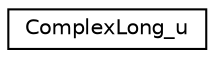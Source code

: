 digraph "Graphical Class Hierarchy"
{
 // INTERACTIVE_SVG=YES
  edge [fontname="Helvetica",fontsize="10",labelfontname="Helvetica",labelfontsize="10"];
  node [fontname="Helvetica",fontsize="10",shape=record];
  rankdir="LR";
  Node1 [label="ComplexLong_u",height=0.2,width=0.4,color="black", fillcolor="white", style="filled",URL="$class_standard_interfaces__i_1_1_complex_long__u.html"];
}

